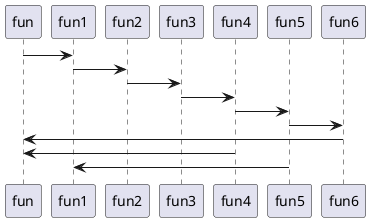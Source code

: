 @startuml
' 函数链式调用, 实现递归

fun  -> fun1
fun1 -> fun2
fun2 -> fun3
fun3 -> fun4
fun4 -> fun5
fun5 -> fun6
fun6 -> fun

fun4 -> fun
fun5 -> fun1



@enduml